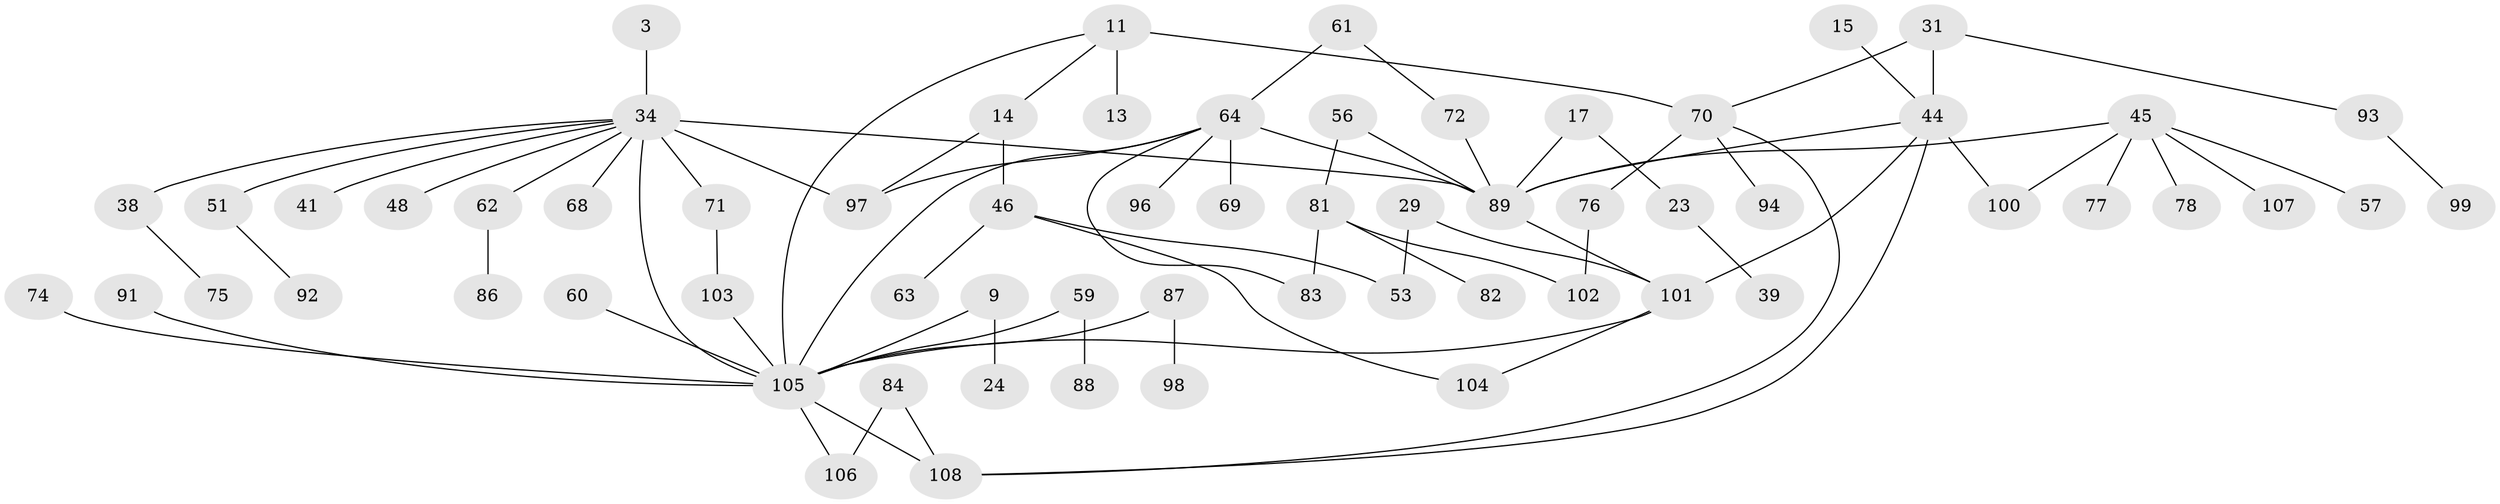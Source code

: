 // original degree distribution, {4: 0.1111111111111111, 1: 0.25925925925925924, 7: 0.018518518518518517, 9: 0.009259259259259259, 3: 0.2222222222222222, 6: 0.009259259259259259, 2: 0.32407407407407407, 5: 0.046296296296296294}
// Generated by graph-tools (version 1.1) at 2025/46/03/04/25 21:46:00]
// undirected, 64 vertices, 79 edges
graph export_dot {
graph [start="1"]
  node [color=gray90,style=filled];
  3;
  9;
  11;
  13;
  14;
  15;
  17;
  23;
  24;
  29;
  31 [super="+26"];
  34 [super="+25"];
  38;
  39;
  41;
  44 [super="+12"];
  45 [super="+27"];
  46 [super="+35"];
  48;
  51;
  53;
  56;
  57;
  59;
  60;
  61;
  62;
  63;
  64 [super="+33+32+58"];
  68;
  69;
  70 [super="+43"];
  71;
  72;
  74;
  75;
  76;
  77;
  78;
  81;
  82;
  83 [super="+54"];
  84;
  86;
  87;
  88;
  89 [super="+22+85+7"];
  91;
  92;
  93;
  94;
  96;
  97 [super="+67+65+47"];
  98;
  99;
  100 [super="+90"];
  101 [super="+20+73"];
  102;
  103;
  104 [super="+55"];
  105 [super="+50+80+37"];
  106;
  107;
  108 [super="+95+30+79"];
  3 -- 34;
  9 -- 24;
  9 -- 105;
  11 -- 13;
  11 -- 14;
  11 -- 70 [weight=2];
  11 -- 105;
  14 -- 46;
  14 -- 97;
  15 -- 44;
  17 -- 23;
  17 -- 89;
  23 -- 39;
  29 -- 53;
  29 -- 101;
  31 -- 44 [weight=2];
  31 -- 93;
  31 -- 70;
  34 -- 41;
  34 -- 62;
  34 -- 71;
  34 -- 68;
  34 -- 38;
  34 -- 48;
  34 -- 51;
  34 -- 105 [weight=3];
  34 -- 97;
  34 -- 89 [weight=3];
  38 -- 75;
  44 -- 100 [weight=2];
  44 -- 101;
  44 -- 108;
  44 -- 89;
  45 -- 77;
  45 -- 78;
  45 -- 100;
  45 -- 57;
  45 -- 107;
  45 -- 89;
  46 -- 53;
  46 -- 63;
  46 -- 104 [weight=2];
  51 -- 92;
  56 -- 81;
  56 -- 89;
  59 -- 88;
  59 -- 105;
  60 -- 105;
  61 -- 72;
  61 -- 64;
  62 -- 86;
  64 -- 69;
  64 -- 96;
  64 -- 105;
  64 -- 83;
  64 -- 97;
  64 -- 89 [weight=3];
  70 -- 76;
  70 -- 94;
  70 -- 108;
  71 -- 103;
  72 -- 89;
  74 -- 105;
  76 -- 102;
  81 -- 82;
  81 -- 102;
  81 -- 83;
  84 -- 106;
  84 -- 108;
  87 -- 98;
  87 -- 105;
  89 -- 101 [weight=3];
  91 -- 105;
  93 -- 99;
  101 -- 104 [weight=2];
  101 -- 105;
  103 -- 105;
  105 -- 106;
  105 -- 108;
}

